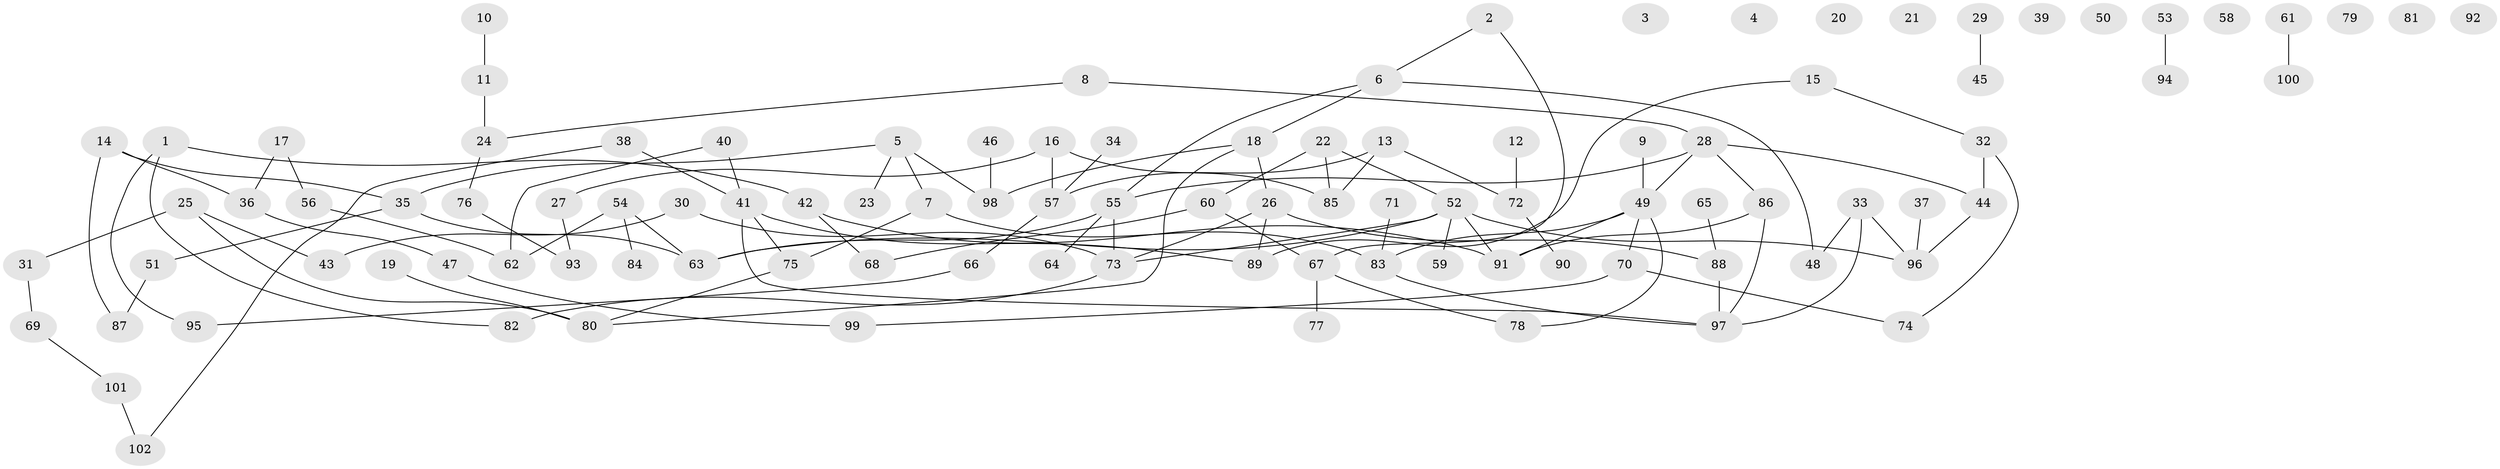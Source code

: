 // coarse degree distribution, {3: 0.16901408450704225, 4: 0.09859154929577464, 0: 0.15492957746478872, 5: 0.08450704225352113, 2: 0.2112676056338028, 1: 0.2112676056338028, 6: 0.056338028169014086, 9: 0.014084507042253521}
// Generated by graph-tools (version 1.1) at 2025/16/03/04/25 18:16:26]
// undirected, 102 vertices, 117 edges
graph export_dot {
graph [start="1"]
  node [color=gray90,style=filled];
  1;
  2;
  3;
  4;
  5;
  6;
  7;
  8;
  9;
  10;
  11;
  12;
  13;
  14;
  15;
  16;
  17;
  18;
  19;
  20;
  21;
  22;
  23;
  24;
  25;
  26;
  27;
  28;
  29;
  30;
  31;
  32;
  33;
  34;
  35;
  36;
  37;
  38;
  39;
  40;
  41;
  42;
  43;
  44;
  45;
  46;
  47;
  48;
  49;
  50;
  51;
  52;
  53;
  54;
  55;
  56;
  57;
  58;
  59;
  60;
  61;
  62;
  63;
  64;
  65;
  66;
  67;
  68;
  69;
  70;
  71;
  72;
  73;
  74;
  75;
  76;
  77;
  78;
  79;
  80;
  81;
  82;
  83;
  84;
  85;
  86;
  87;
  88;
  89;
  90;
  91;
  92;
  93;
  94;
  95;
  96;
  97;
  98;
  99;
  100;
  101;
  102;
  1 -- 42;
  1 -- 82;
  1 -- 95;
  2 -- 6;
  2 -- 67;
  5 -- 7;
  5 -- 23;
  5 -- 35;
  5 -- 98;
  6 -- 18;
  6 -- 48;
  6 -- 55;
  7 -- 75;
  7 -- 83;
  8 -- 24;
  8 -- 28;
  9 -- 49;
  10 -- 11;
  11 -- 24;
  12 -- 72;
  13 -- 57;
  13 -- 72;
  13 -- 85;
  14 -- 35;
  14 -- 36;
  14 -- 87;
  15 -- 32;
  15 -- 89;
  16 -- 27;
  16 -- 57;
  16 -- 85;
  17 -- 36;
  17 -- 56;
  18 -- 26;
  18 -- 80;
  18 -- 98;
  19 -- 80;
  22 -- 52;
  22 -- 60;
  22 -- 85;
  24 -- 76;
  25 -- 31;
  25 -- 43;
  25 -- 80;
  26 -- 73;
  26 -- 88;
  26 -- 89;
  27 -- 93;
  28 -- 44;
  28 -- 49;
  28 -- 55;
  28 -- 86;
  29 -- 45;
  30 -- 43;
  30 -- 73;
  31 -- 69;
  32 -- 44;
  32 -- 74;
  33 -- 48;
  33 -- 96;
  33 -- 97;
  34 -- 57;
  35 -- 51;
  35 -- 63;
  36 -- 47;
  37 -- 96;
  38 -- 41;
  38 -- 102;
  40 -- 41;
  40 -- 62;
  41 -- 75;
  41 -- 89;
  41 -- 97;
  42 -- 68;
  42 -- 91;
  44 -- 96;
  46 -- 98;
  47 -- 99;
  49 -- 70;
  49 -- 78;
  49 -- 83;
  49 -- 91;
  51 -- 87;
  52 -- 59;
  52 -- 63;
  52 -- 73;
  52 -- 91;
  52 -- 96;
  53 -- 94;
  54 -- 62;
  54 -- 63;
  54 -- 84;
  55 -- 63;
  55 -- 64;
  55 -- 73;
  56 -- 62;
  57 -- 66;
  60 -- 67;
  60 -- 68;
  61 -- 100;
  65 -- 88;
  66 -- 95;
  67 -- 77;
  67 -- 78;
  69 -- 101;
  70 -- 74;
  70 -- 99;
  71 -- 83;
  72 -- 90;
  73 -- 82;
  75 -- 80;
  76 -- 93;
  83 -- 97;
  86 -- 91;
  86 -- 97;
  88 -- 97;
  101 -- 102;
}
